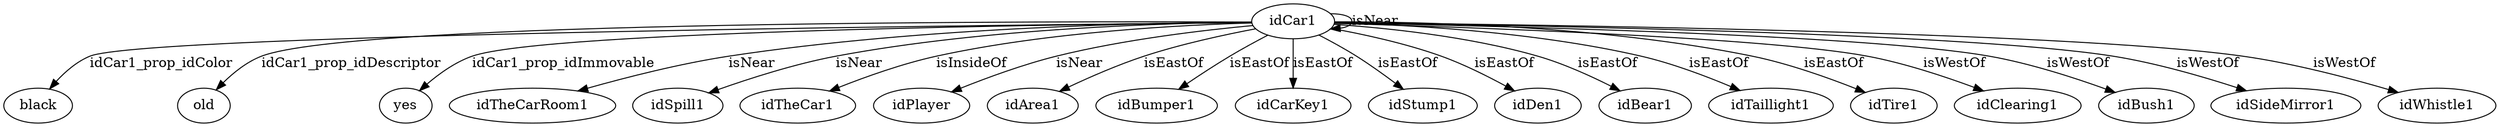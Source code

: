 digraph  {
idCar1 [node_type=entity_node];
black [node_type=property_node];
old [node_type=property_node];
yes [node_type=property_node];
idTheCarRoom1 [node_type=entity_node];
idSpill1 [node_type=entity_node];
idTheCar1 [node_type=entity_node];
idPlayer [node_type=entity_node];
idArea1 [node_type=entity_node];
idBumper1 [node_type=entity_node];
idCarKey1 [node_type=entity_node];
idStump1 [node_type=entity_node];
idDen1 [node_type=entity_node];
idBear1 [node_type=entity_node];
idTaillight1 [node_type=entity_node];
idTire1 [node_type=entity_node];
idClearing1 [node_type=entity_node];
idBush1 [node_type=entity_node];
idSideMirror1 [node_type=entity_node];
idWhistle1 [node_type=entity_node];
idCar1 -> black  [edge_type=property, label=idCar1_prop_idColor];
idCar1 -> old  [edge_type=property, label=idCar1_prop_idDescriptor];
idCar1 -> yes  [edge_type=property, label=idCar1_prop_idImmovable];
idCar1 -> idTheCarRoom1  [edge_type=relationship, label=isNear];
idCar1 -> idSpill1  [edge_type=relationship, label=isNear];
idCar1 -> idTheCar1  [edge_type=relationship, label=isInsideOf];
idCar1 -> idPlayer  [edge_type=relationship, label=isNear];
idCar1 -> idCar1  [edge_type=relationship, label=isNear];
idCar1 -> idArea1  [edge_type=relationship, label=isEastOf];
idCar1 -> idBumper1  [edge_type=relationship, label=isEastOf];
idCar1 -> idCarKey1  [edge_type=relationship, label=isEastOf];
idCar1 -> idStump1  [edge_type=relationship, label=isEastOf];
idCar1 -> idDen1  [edge_type=relationship, label=isEastOf];
idCar1 -> idBear1  [edge_type=relationship, label=isEastOf];
idCar1 -> idTaillight1  [edge_type=relationship, label=isEastOf];
idCar1 -> idTire1  [edge_type=relationship, label=isEastOf];
idCar1 -> idClearing1  [edge_type=relationship, label=isWestOf];
idCar1 -> idBush1  [edge_type=relationship, label=isWestOf];
idCar1 -> idSideMirror1  [edge_type=relationship, label=isWestOf];
idCar1 -> idWhistle1  [edge_type=relationship, label=isWestOf];
}
